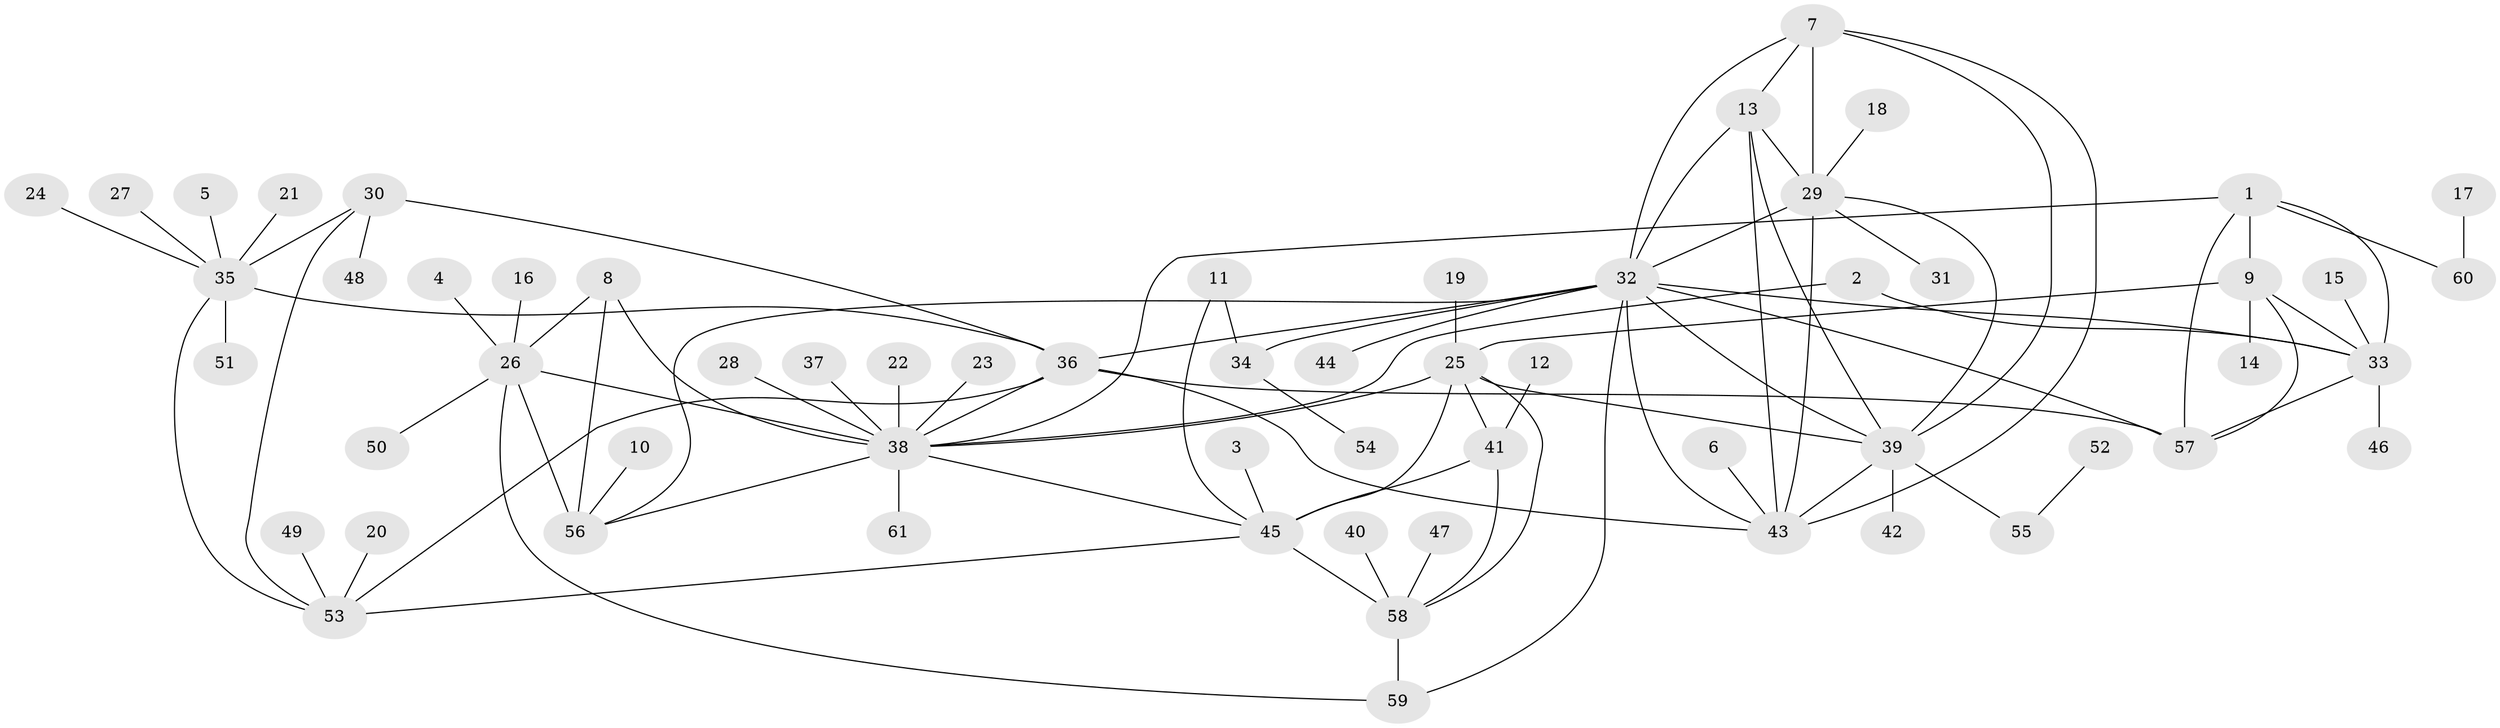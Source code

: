 // original degree distribution, {5: 0.01639344262295082, 7: 0.04918032786885246, 8: 0.06557377049180328, 11: 0.01639344262295082, 6: 0.040983606557377046, 10: 0.03278688524590164, 15: 0.00819672131147541, 14: 0.00819672131147541, 9: 0.00819672131147541, 2: 0.09836065573770492, 1: 0.5819672131147541, 3: 0.05737704918032787, 4: 0.01639344262295082}
// Generated by graph-tools (version 1.1) at 2025/26/03/09/25 03:26:40]
// undirected, 61 vertices, 95 edges
graph export_dot {
graph [start="1"]
  node [color=gray90,style=filled];
  1;
  2;
  3;
  4;
  5;
  6;
  7;
  8;
  9;
  10;
  11;
  12;
  13;
  14;
  15;
  16;
  17;
  18;
  19;
  20;
  21;
  22;
  23;
  24;
  25;
  26;
  27;
  28;
  29;
  30;
  31;
  32;
  33;
  34;
  35;
  36;
  37;
  38;
  39;
  40;
  41;
  42;
  43;
  44;
  45;
  46;
  47;
  48;
  49;
  50;
  51;
  52;
  53;
  54;
  55;
  56;
  57;
  58;
  59;
  60;
  61;
  1 -- 9 [weight=3.0];
  1 -- 33 [weight=3.0];
  1 -- 38 [weight=2.0];
  1 -- 57 [weight=3.0];
  1 -- 60 [weight=1.0];
  2 -- 33 [weight=1.0];
  2 -- 38 [weight=1.0];
  3 -- 45 [weight=1.0];
  4 -- 26 [weight=1.0];
  5 -- 35 [weight=1.0];
  6 -- 43 [weight=1.0];
  7 -- 13 [weight=1.0];
  7 -- 29 [weight=1.0];
  7 -- 32 [weight=1.0];
  7 -- 39 [weight=1.0];
  7 -- 43 [weight=1.0];
  8 -- 26 [weight=2.0];
  8 -- 38 [weight=2.0];
  8 -- 56 [weight=4.0];
  9 -- 14 [weight=1.0];
  9 -- 25 [weight=1.0];
  9 -- 33 [weight=1.0];
  9 -- 57 [weight=1.0];
  10 -- 56 [weight=1.0];
  11 -- 34 [weight=1.0];
  11 -- 45 [weight=1.0];
  12 -- 41 [weight=1.0];
  13 -- 29 [weight=1.0];
  13 -- 32 [weight=1.0];
  13 -- 39 [weight=1.0];
  13 -- 43 [weight=1.0];
  15 -- 33 [weight=1.0];
  16 -- 26 [weight=1.0];
  17 -- 60 [weight=1.0];
  18 -- 29 [weight=1.0];
  19 -- 25 [weight=1.0];
  20 -- 53 [weight=1.0];
  21 -- 35 [weight=1.0];
  22 -- 38 [weight=1.0];
  23 -- 38 [weight=1.0];
  24 -- 35 [weight=1.0];
  25 -- 38 [weight=1.0];
  25 -- 39 [weight=1.0];
  25 -- 41 [weight=1.0];
  25 -- 45 [weight=2.0];
  25 -- 58 [weight=2.0];
  26 -- 38 [weight=1.0];
  26 -- 50 [weight=1.0];
  26 -- 56 [weight=2.0];
  26 -- 59 [weight=1.0];
  27 -- 35 [weight=1.0];
  28 -- 38 [weight=1.0];
  29 -- 31 [weight=1.0];
  29 -- 32 [weight=1.0];
  29 -- 39 [weight=1.0];
  29 -- 43 [weight=1.0];
  30 -- 35 [weight=2.0];
  30 -- 36 [weight=2.0];
  30 -- 48 [weight=1.0];
  30 -- 53 [weight=1.0];
  32 -- 33 [weight=1.0];
  32 -- 34 [weight=1.0];
  32 -- 36 [weight=1.0];
  32 -- 39 [weight=1.0];
  32 -- 43 [weight=1.0];
  32 -- 44 [weight=1.0];
  32 -- 56 [weight=1.0];
  32 -- 57 [weight=1.0];
  32 -- 59 [weight=1.0];
  33 -- 46 [weight=1.0];
  33 -- 57 [weight=1.0];
  34 -- 54 [weight=1.0];
  35 -- 36 [weight=4.0];
  35 -- 51 [weight=1.0];
  35 -- 53 [weight=2.0];
  36 -- 38 [weight=1.0];
  36 -- 43 [weight=1.0];
  36 -- 53 [weight=2.0];
  36 -- 57 [weight=1.0];
  37 -- 38 [weight=1.0];
  38 -- 45 [weight=1.0];
  38 -- 56 [weight=2.0];
  38 -- 61 [weight=1.0];
  39 -- 42 [weight=1.0];
  39 -- 43 [weight=1.0];
  39 -- 55 [weight=1.0];
  40 -- 58 [weight=1.0];
  41 -- 45 [weight=2.0];
  41 -- 58 [weight=2.0];
  45 -- 53 [weight=1.0];
  45 -- 58 [weight=4.0];
  47 -- 58 [weight=1.0];
  49 -- 53 [weight=1.0];
  52 -- 55 [weight=1.0];
  58 -- 59 [weight=1.0];
}
